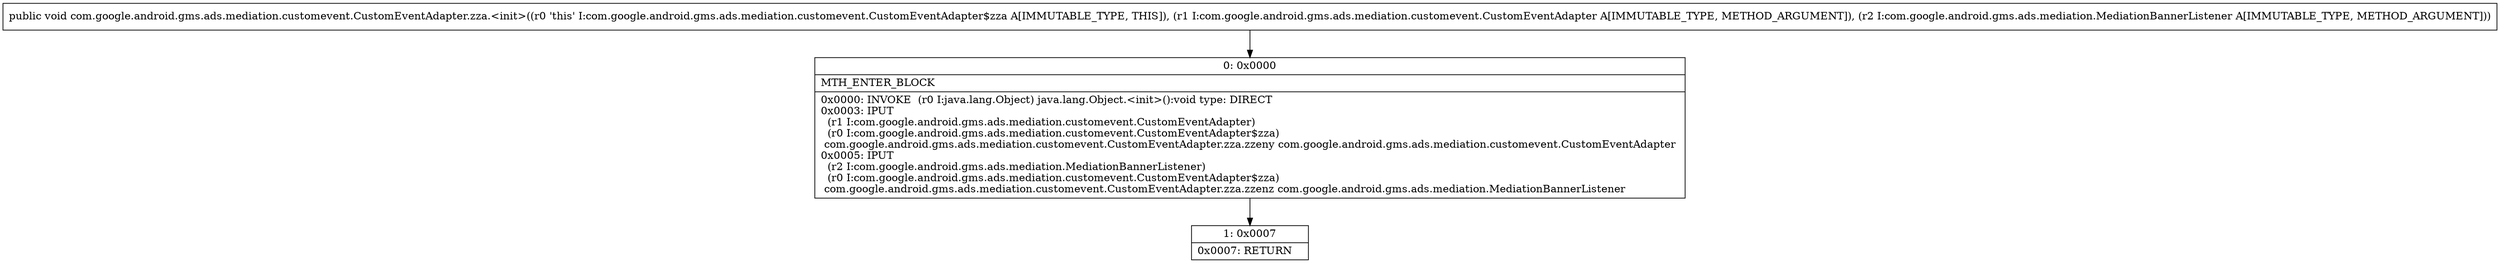 digraph "CFG forcom.google.android.gms.ads.mediation.customevent.CustomEventAdapter.zza.\<init\>(Lcom\/google\/android\/gms\/ads\/mediation\/customevent\/CustomEventAdapter;Lcom\/google\/android\/gms\/ads\/mediation\/MediationBannerListener;)V" {
Node_0 [shape=record,label="{0\:\ 0x0000|MTH_ENTER_BLOCK\l|0x0000: INVOKE  (r0 I:java.lang.Object) java.lang.Object.\<init\>():void type: DIRECT \l0x0003: IPUT  \l  (r1 I:com.google.android.gms.ads.mediation.customevent.CustomEventAdapter)\l  (r0 I:com.google.android.gms.ads.mediation.customevent.CustomEventAdapter$zza)\l com.google.android.gms.ads.mediation.customevent.CustomEventAdapter.zza.zzeny com.google.android.gms.ads.mediation.customevent.CustomEventAdapter \l0x0005: IPUT  \l  (r2 I:com.google.android.gms.ads.mediation.MediationBannerListener)\l  (r0 I:com.google.android.gms.ads.mediation.customevent.CustomEventAdapter$zza)\l com.google.android.gms.ads.mediation.customevent.CustomEventAdapter.zza.zzenz com.google.android.gms.ads.mediation.MediationBannerListener \l}"];
Node_1 [shape=record,label="{1\:\ 0x0007|0x0007: RETURN   \l}"];
MethodNode[shape=record,label="{public void com.google.android.gms.ads.mediation.customevent.CustomEventAdapter.zza.\<init\>((r0 'this' I:com.google.android.gms.ads.mediation.customevent.CustomEventAdapter$zza A[IMMUTABLE_TYPE, THIS]), (r1 I:com.google.android.gms.ads.mediation.customevent.CustomEventAdapter A[IMMUTABLE_TYPE, METHOD_ARGUMENT]), (r2 I:com.google.android.gms.ads.mediation.MediationBannerListener A[IMMUTABLE_TYPE, METHOD_ARGUMENT])) }"];
MethodNode -> Node_0;
Node_0 -> Node_1;
}


